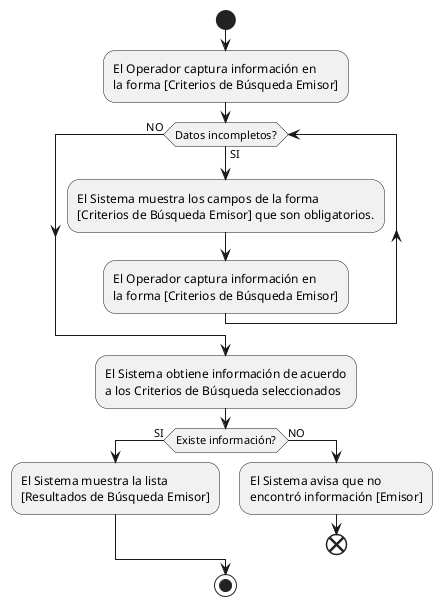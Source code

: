 @startuml
start
:El Operador captura información en 
la forma [Criterios de Búsqueda Emisor];
while (Datos incompletos?) is (SI)  
	:El Sistema muestra los campos de la forma 
	[Criterios de Búsqueda Emisor] que son obligatorios.;  
	:El Operador captura información en 
	la forma [Criterios de Búsqueda Emisor];
endwhile (NO) 
	:El Sistema obtiene información de acuerdo 
	a los Criterios de Búsqueda seleccionados;
	if (Existe información?) then (SI)    
		:El Sistema muestra la lista 
		[Resultados de Búsqueda Emisor];
	else (NO)    
		:El Sistema avisa que no 
		encontró información [Emisor];		  
		end  
	endif
stop
@enduml

